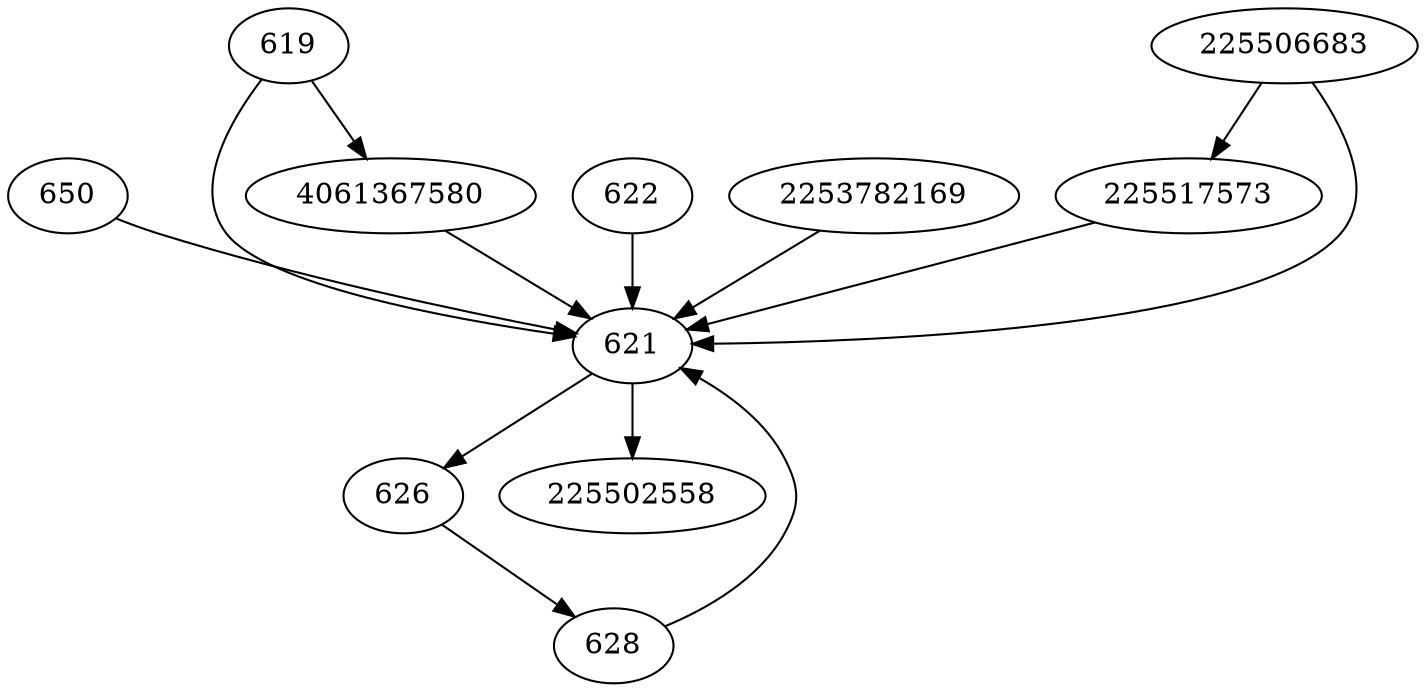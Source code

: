 strict digraph  {
225517573;
650;
619;
621;
622;
626;
628;
2253782169;
225506683;
4061367580;
225502558;
225517573 -> 621;
650 -> 621;
619 -> 4061367580;
619 -> 621;
621 -> 626;
621 -> 225502558;
622 -> 621;
626 -> 628;
628 -> 621;
2253782169 -> 621;
225506683 -> 621;
225506683 -> 225517573;
4061367580 -> 621;
}
